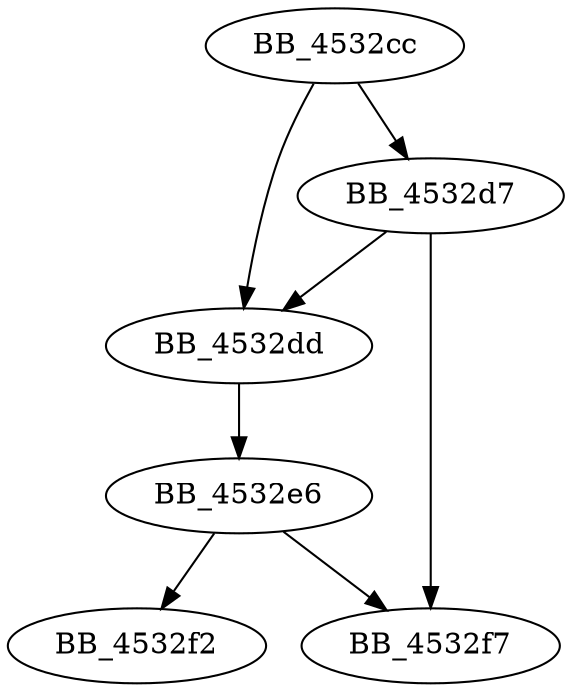 DiGraph sub_4532CC{
BB_4532cc->BB_4532d7
BB_4532cc->BB_4532dd
BB_4532d7->BB_4532dd
BB_4532d7->BB_4532f7
BB_4532dd->BB_4532e6
BB_4532e6->BB_4532f2
BB_4532e6->BB_4532f7
}
